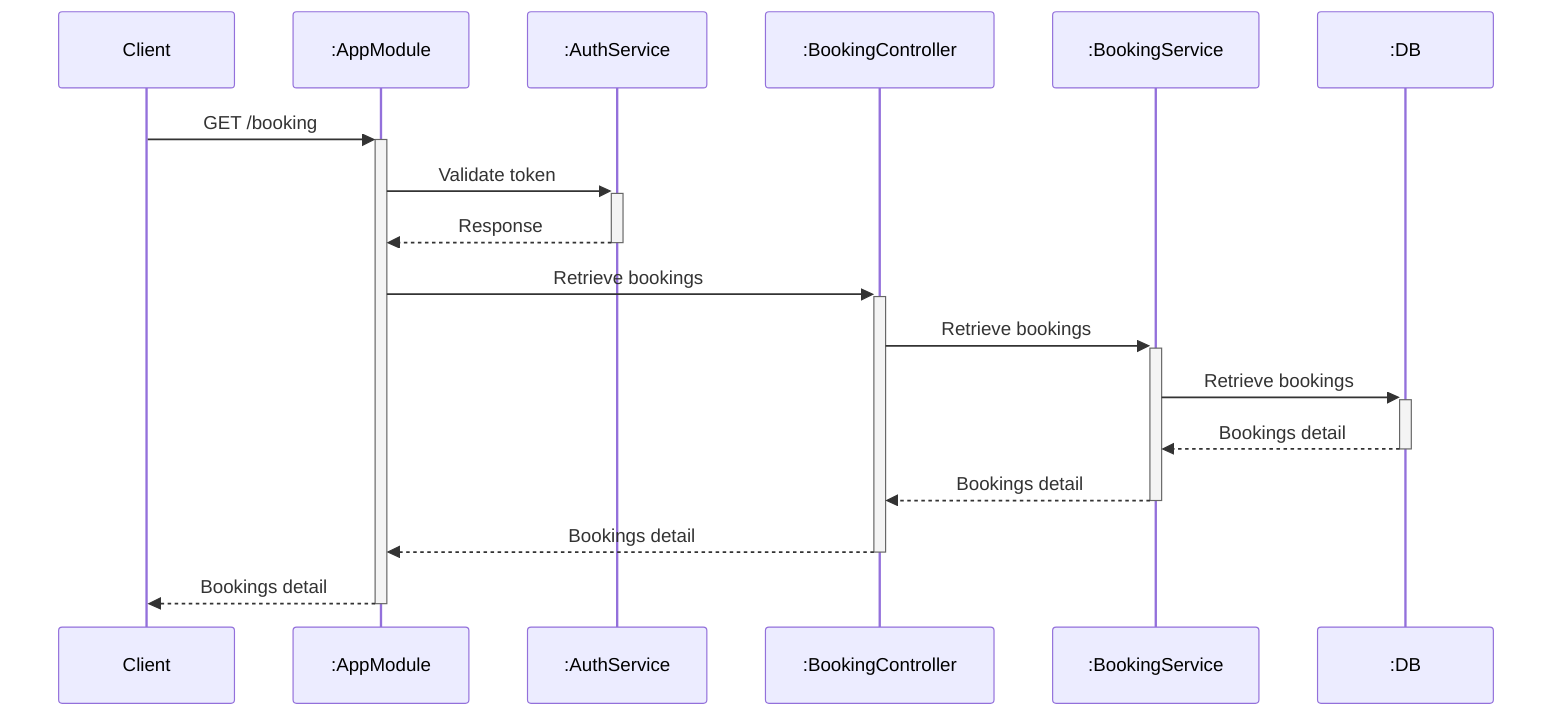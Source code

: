 sequenceDiagram
    participant Client
    participant #58;AppModule
    participant #58;AuthService
    participant #58;BookingController
    participant #58;BookingService
    participant #58;DB

    Client ->>+ #58;AppModule : GET /booking 

    #58;AppModule ->>+ #58;AuthService : Validate token
    #58;AuthService -->>- #58;AppModule : Response
    
    #58;AppModule->>+#58;BookingController: Retrieve bookings
    #58;BookingController->>+#58;BookingService: Retrieve bookings
    #58;BookingService->>+#58;DB: Retrieve bookings
    #58;DB-->>-#58;BookingService: Bookings detail
    #58;BookingService-->>-#58;BookingController: Bookings detail
    #58;BookingController-->>-#58;AppModule: Bookings detail
    
    #58;AppModule-->>-Client: Bookings detail